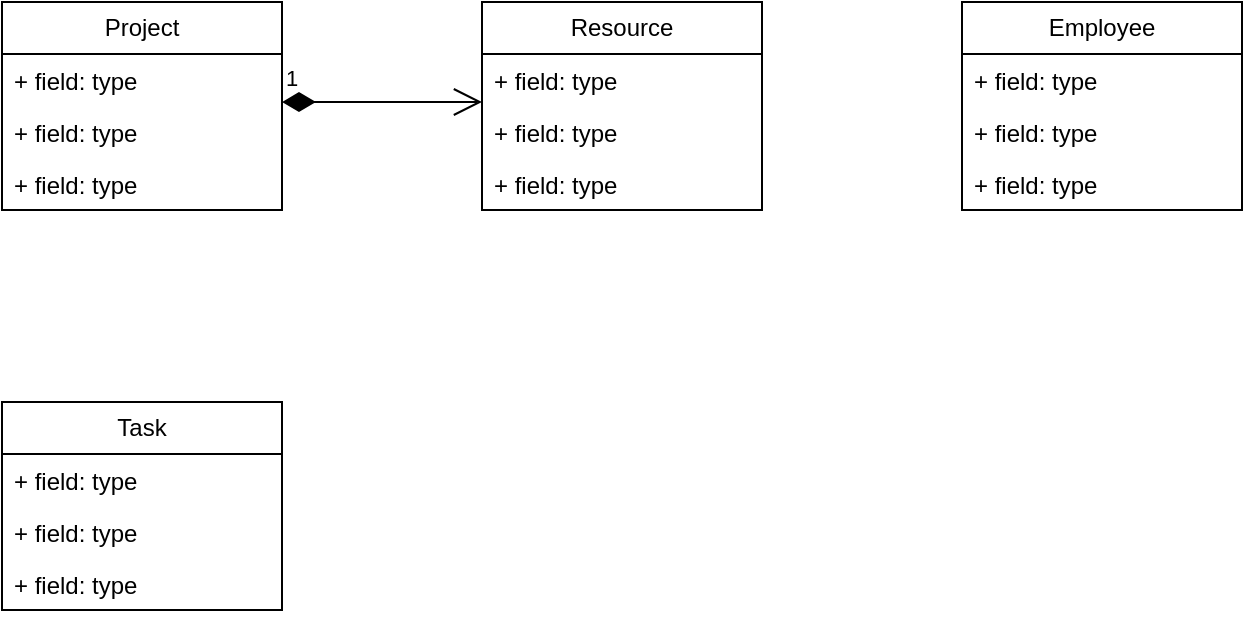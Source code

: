 <mxfile version="21.0.10" type="github">
  <diagram id="C5RBs43oDa-KdzZeNtuy" name="Page-1">
    <mxGraphModel dx="1050" dy="573" grid="1" gridSize="10" guides="1" tooltips="1" connect="1" arrows="1" fold="1" page="1" pageScale="1" pageWidth="827" pageHeight="1169" math="0" shadow="0">
      <root>
        <mxCell id="WIyWlLk6GJQsqaUBKTNV-0" />
        <mxCell id="WIyWlLk6GJQsqaUBKTNV-1" parent="WIyWlLk6GJQsqaUBKTNV-0" />
        <mxCell id="sgt7M5VkMBeyuBSzD53D-0" value="Project" style="swimlane;fontStyle=0;childLayout=stackLayout;horizontal=1;startSize=26;fillColor=none;horizontalStack=0;resizeParent=1;resizeParentMax=0;resizeLast=0;collapsible=1;marginBottom=0;whiteSpace=wrap;html=1;" vertex="1" parent="WIyWlLk6GJQsqaUBKTNV-1">
          <mxGeometry x="80" y="40" width="140" height="104" as="geometry" />
        </mxCell>
        <mxCell id="sgt7M5VkMBeyuBSzD53D-1" value="+ field: type" style="text;strokeColor=none;fillColor=none;align=left;verticalAlign=top;spacingLeft=4;spacingRight=4;overflow=hidden;rotatable=0;points=[[0,0.5],[1,0.5]];portConstraint=eastwest;whiteSpace=wrap;html=1;" vertex="1" parent="sgt7M5VkMBeyuBSzD53D-0">
          <mxGeometry y="26" width="140" height="26" as="geometry" />
        </mxCell>
        <mxCell id="sgt7M5VkMBeyuBSzD53D-2" value="+ field: type" style="text;strokeColor=none;fillColor=none;align=left;verticalAlign=top;spacingLeft=4;spacingRight=4;overflow=hidden;rotatable=0;points=[[0,0.5],[1,0.5]];portConstraint=eastwest;whiteSpace=wrap;html=1;" vertex="1" parent="sgt7M5VkMBeyuBSzD53D-0">
          <mxGeometry y="52" width="140" height="26" as="geometry" />
        </mxCell>
        <mxCell id="sgt7M5VkMBeyuBSzD53D-3" value="+ field: type" style="text;strokeColor=none;fillColor=none;align=left;verticalAlign=top;spacingLeft=4;spacingRight=4;overflow=hidden;rotatable=0;points=[[0,0.5],[1,0.5]];portConstraint=eastwest;whiteSpace=wrap;html=1;" vertex="1" parent="sgt7M5VkMBeyuBSzD53D-0">
          <mxGeometry y="78" width="140" height="26" as="geometry" />
        </mxCell>
        <mxCell id="sgt7M5VkMBeyuBSzD53D-4" value="1" style="endArrow=open;html=1;endSize=12;startArrow=diamondThin;startSize=14;startFill=1;edgeStyle=orthogonalEdgeStyle;align=left;verticalAlign=bottom;rounded=0;" edge="1" parent="WIyWlLk6GJQsqaUBKTNV-1">
          <mxGeometry x="-1" y="3" relative="1" as="geometry">
            <mxPoint x="220" y="90" as="sourcePoint" />
            <mxPoint x="320" y="90" as="targetPoint" />
          </mxGeometry>
        </mxCell>
        <mxCell id="sgt7M5VkMBeyuBSzD53D-7" value="Resource" style="swimlane;fontStyle=0;childLayout=stackLayout;horizontal=1;startSize=26;fillColor=none;horizontalStack=0;resizeParent=1;resizeParentMax=0;resizeLast=0;collapsible=1;marginBottom=0;whiteSpace=wrap;html=1;" vertex="1" parent="WIyWlLk6GJQsqaUBKTNV-1">
          <mxGeometry x="320" y="40" width="140" height="104" as="geometry" />
        </mxCell>
        <mxCell id="sgt7M5VkMBeyuBSzD53D-8" value="+ field: type" style="text;strokeColor=none;fillColor=none;align=left;verticalAlign=top;spacingLeft=4;spacingRight=4;overflow=hidden;rotatable=0;points=[[0,0.5],[1,0.5]];portConstraint=eastwest;whiteSpace=wrap;html=1;" vertex="1" parent="sgt7M5VkMBeyuBSzD53D-7">
          <mxGeometry y="26" width="140" height="26" as="geometry" />
        </mxCell>
        <mxCell id="sgt7M5VkMBeyuBSzD53D-9" value="+ field: type" style="text;strokeColor=none;fillColor=none;align=left;verticalAlign=top;spacingLeft=4;spacingRight=4;overflow=hidden;rotatable=0;points=[[0,0.5],[1,0.5]];portConstraint=eastwest;whiteSpace=wrap;html=1;" vertex="1" parent="sgt7M5VkMBeyuBSzD53D-7">
          <mxGeometry y="52" width="140" height="26" as="geometry" />
        </mxCell>
        <mxCell id="sgt7M5VkMBeyuBSzD53D-10" value="+ field: type" style="text;strokeColor=none;fillColor=none;align=left;verticalAlign=top;spacingLeft=4;spacingRight=4;overflow=hidden;rotatable=0;points=[[0,0.5],[1,0.5]];portConstraint=eastwest;whiteSpace=wrap;html=1;" vertex="1" parent="sgt7M5VkMBeyuBSzD53D-7">
          <mxGeometry y="78" width="140" height="26" as="geometry" />
        </mxCell>
        <mxCell id="sgt7M5VkMBeyuBSzD53D-11" value="Employee" style="swimlane;fontStyle=0;childLayout=stackLayout;horizontal=1;startSize=26;fillColor=none;horizontalStack=0;resizeParent=1;resizeParentMax=0;resizeLast=0;collapsible=1;marginBottom=0;whiteSpace=wrap;html=1;" vertex="1" parent="WIyWlLk6GJQsqaUBKTNV-1">
          <mxGeometry x="560" y="40" width="140" height="104" as="geometry" />
        </mxCell>
        <mxCell id="sgt7M5VkMBeyuBSzD53D-12" value="+ field: type" style="text;strokeColor=none;fillColor=none;align=left;verticalAlign=top;spacingLeft=4;spacingRight=4;overflow=hidden;rotatable=0;points=[[0,0.5],[1,0.5]];portConstraint=eastwest;whiteSpace=wrap;html=1;" vertex="1" parent="sgt7M5VkMBeyuBSzD53D-11">
          <mxGeometry y="26" width="140" height="26" as="geometry" />
        </mxCell>
        <mxCell id="sgt7M5VkMBeyuBSzD53D-13" value="+ field: type" style="text;strokeColor=none;fillColor=none;align=left;verticalAlign=top;spacingLeft=4;spacingRight=4;overflow=hidden;rotatable=0;points=[[0,0.5],[1,0.5]];portConstraint=eastwest;whiteSpace=wrap;html=1;" vertex="1" parent="sgt7M5VkMBeyuBSzD53D-11">
          <mxGeometry y="52" width="140" height="26" as="geometry" />
        </mxCell>
        <mxCell id="sgt7M5VkMBeyuBSzD53D-14" value="+ field: type" style="text;strokeColor=none;fillColor=none;align=left;verticalAlign=top;spacingLeft=4;spacingRight=4;overflow=hidden;rotatable=0;points=[[0,0.5],[1,0.5]];portConstraint=eastwest;whiteSpace=wrap;html=1;" vertex="1" parent="sgt7M5VkMBeyuBSzD53D-11">
          <mxGeometry y="78" width="140" height="26" as="geometry" />
        </mxCell>
        <mxCell id="sgt7M5VkMBeyuBSzD53D-15" value="Task" style="swimlane;fontStyle=0;childLayout=stackLayout;horizontal=1;startSize=26;fillColor=none;horizontalStack=0;resizeParent=1;resizeParentMax=0;resizeLast=0;collapsible=1;marginBottom=0;whiteSpace=wrap;html=1;" vertex="1" parent="WIyWlLk6GJQsqaUBKTNV-1">
          <mxGeometry x="80" y="240" width="140" height="104" as="geometry" />
        </mxCell>
        <mxCell id="sgt7M5VkMBeyuBSzD53D-16" value="+ field: type" style="text;strokeColor=none;fillColor=none;align=left;verticalAlign=top;spacingLeft=4;spacingRight=4;overflow=hidden;rotatable=0;points=[[0,0.5],[1,0.5]];portConstraint=eastwest;whiteSpace=wrap;html=1;" vertex="1" parent="sgt7M5VkMBeyuBSzD53D-15">
          <mxGeometry y="26" width="140" height="26" as="geometry" />
        </mxCell>
        <mxCell id="sgt7M5VkMBeyuBSzD53D-17" value="+ field: type" style="text;strokeColor=none;fillColor=none;align=left;verticalAlign=top;spacingLeft=4;spacingRight=4;overflow=hidden;rotatable=0;points=[[0,0.5],[1,0.5]];portConstraint=eastwest;whiteSpace=wrap;html=1;" vertex="1" parent="sgt7M5VkMBeyuBSzD53D-15">
          <mxGeometry y="52" width="140" height="26" as="geometry" />
        </mxCell>
        <mxCell id="sgt7M5VkMBeyuBSzD53D-18" value="+ field: type" style="text;strokeColor=none;fillColor=none;align=left;verticalAlign=top;spacingLeft=4;spacingRight=4;overflow=hidden;rotatable=0;points=[[0,0.5],[1,0.5]];portConstraint=eastwest;whiteSpace=wrap;html=1;" vertex="1" parent="sgt7M5VkMBeyuBSzD53D-15">
          <mxGeometry y="78" width="140" height="26" as="geometry" />
        </mxCell>
      </root>
    </mxGraphModel>
  </diagram>
</mxfile>
